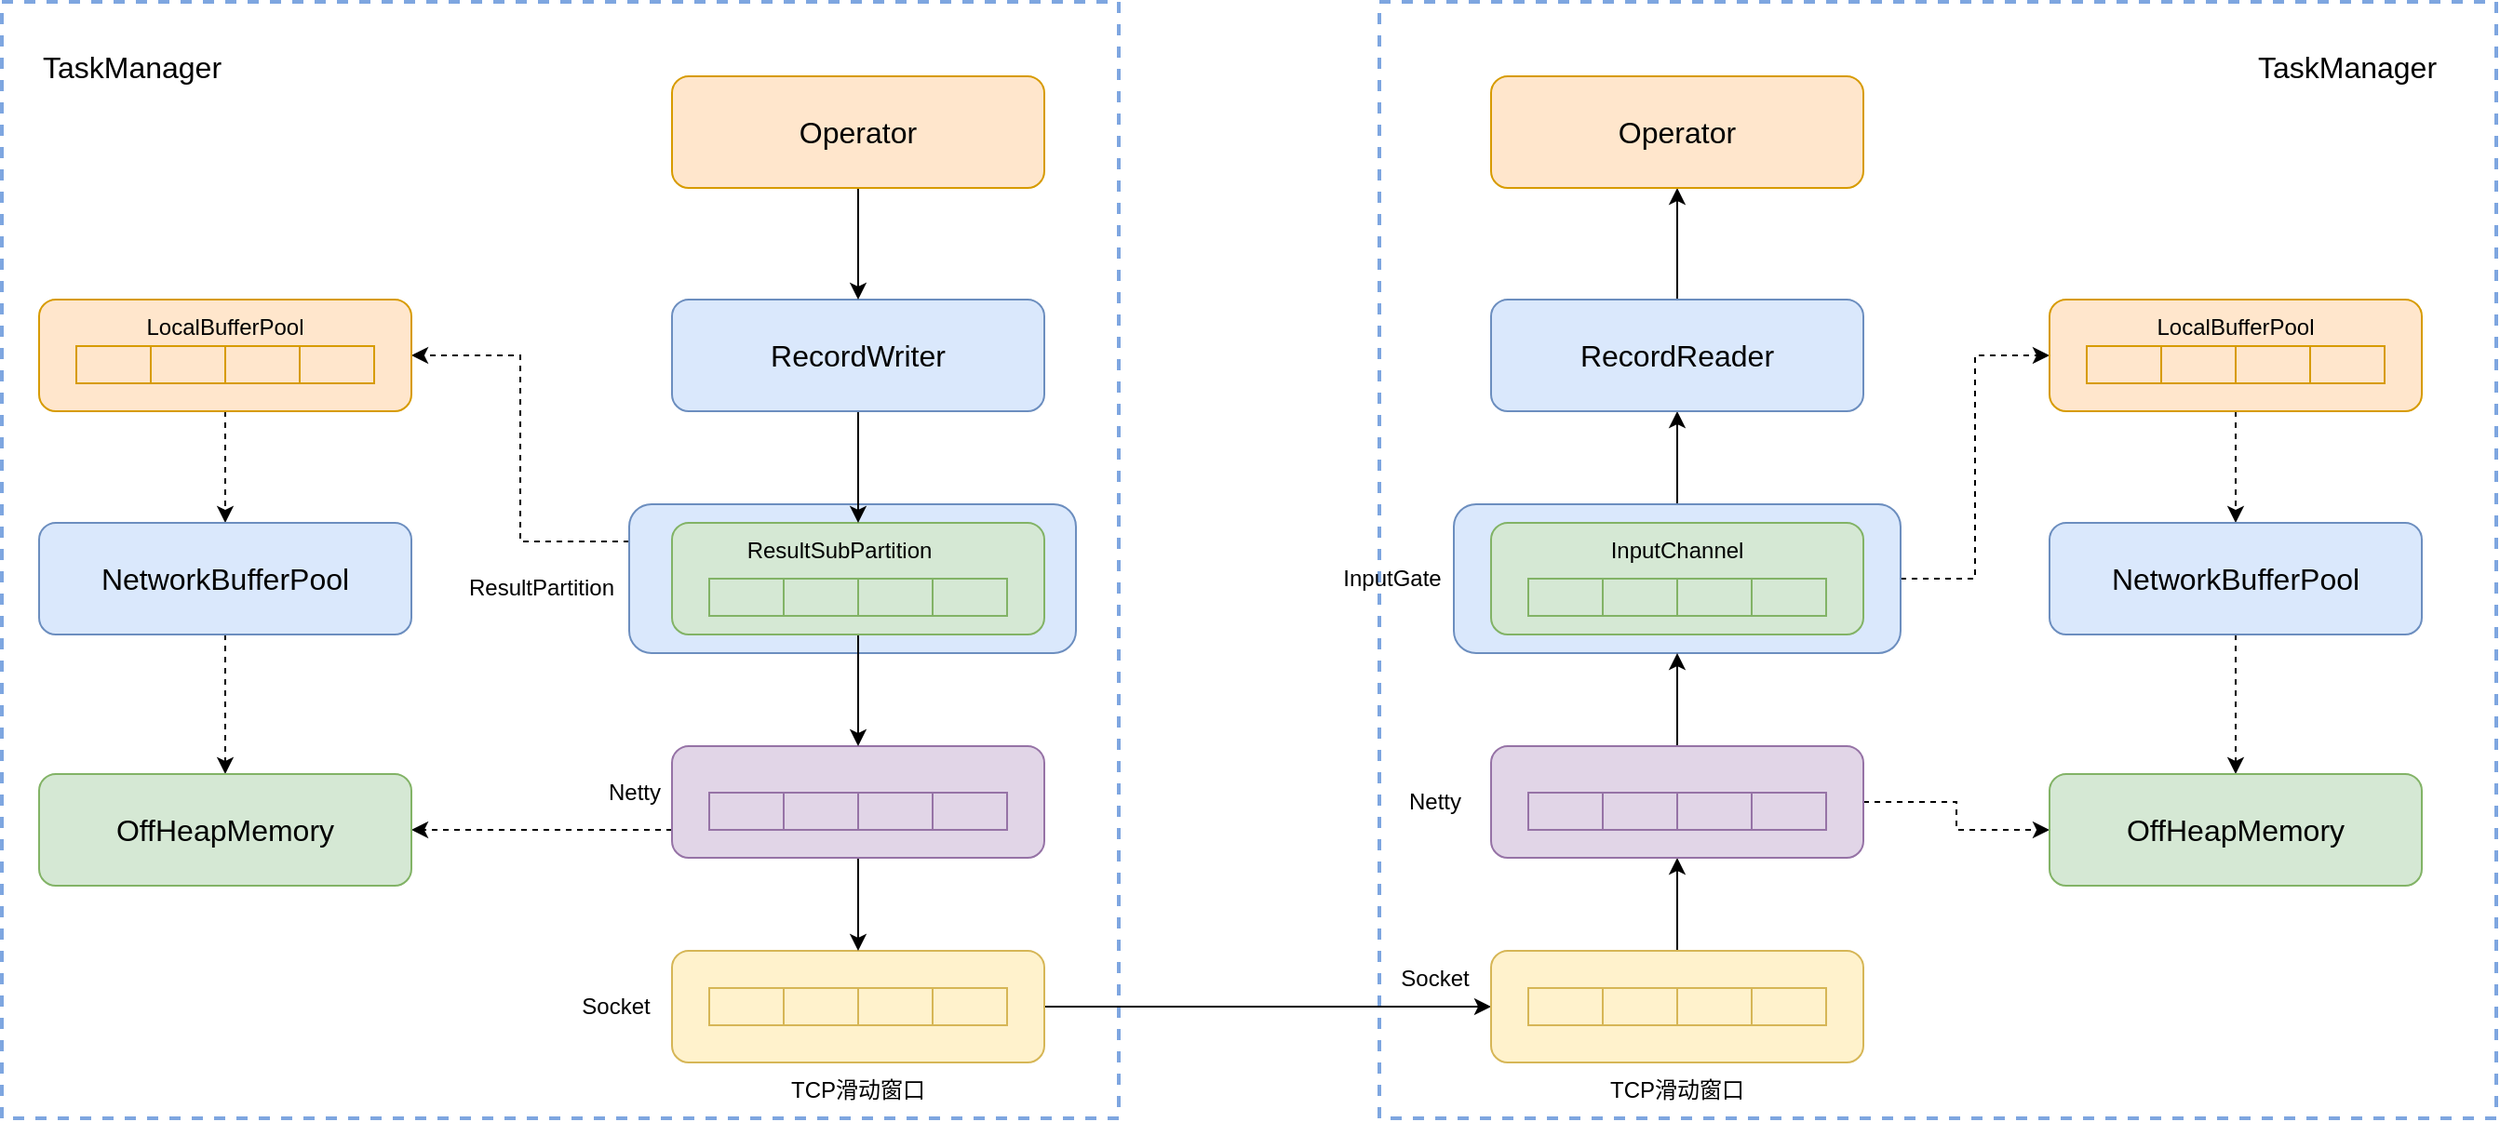 <mxfile version="16.4.11" type="github">
  <diagram id="n7m_ouTdDylg7NUyOif0" name="Page-1">
    <mxGraphModel dx="2833" dy="809" grid="1" gridSize="10" guides="1" tooltips="1" connect="1" arrows="1" fold="1" page="1" pageScale="1" pageWidth="1600" pageHeight="900" math="0" shadow="0">
      <root>
        <mxCell id="0" />
        <mxCell id="1" parent="0" />
        <mxCell id="yLKTYXgP2ynirZbwlOMY-95" value="" style="rounded=0;whiteSpace=wrap;html=1;fillColor=none;strokeColor=#7EA6E0;dashed=1;strokeWidth=2;" vertex="1" parent="1">
          <mxGeometry x="680" y="80" width="600" height="600" as="geometry" />
        </mxCell>
        <mxCell id="yLKTYXgP2ynirZbwlOMY-91" value="" style="rounded=0;whiteSpace=wrap;html=1;fillColor=none;strokeColor=#7EA6E0;dashed=1;strokeWidth=2;" vertex="1" parent="1">
          <mxGeometry x="-60" y="80" width="600" height="600" as="geometry" />
        </mxCell>
        <mxCell id="yLKTYXgP2ynirZbwlOMY-87" style="edgeStyle=orthogonalEdgeStyle;rounded=0;orthogonalLoop=1;jettySize=auto;html=1;exitX=0.5;exitY=0;exitDx=0;exitDy=0;entryX=0.5;entryY=1;entryDx=0;entryDy=0;fontSize=16;" edge="1" parent="1" source="yLKTYXgP2ynirZbwlOMY-52" target="yLKTYXgP2ynirZbwlOMY-46">
          <mxGeometry relative="1" as="geometry" />
        </mxCell>
        <mxCell id="yLKTYXgP2ynirZbwlOMY-98" style="edgeStyle=orthogonalEdgeStyle;rounded=0;orthogonalLoop=1;jettySize=auto;html=1;exitX=1;exitY=0.5;exitDx=0;exitDy=0;entryX=0;entryY=0.5;entryDx=0;entryDy=0;dashed=1;fontSize=16;" edge="1" parent="1" source="yLKTYXgP2ynirZbwlOMY-52" target="yLKTYXgP2ynirZbwlOMY-72">
          <mxGeometry relative="1" as="geometry" />
        </mxCell>
        <mxCell id="yLKTYXgP2ynirZbwlOMY-52" value="" style="rounded=1;whiteSpace=wrap;html=1;fillColor=#dae8fc;strokeColor=#6c8ebf;" vertex="1" parent="1">
          <mxGeometry x="720" y="350" width="240" height="80" as="geometry" />
        </mxCell>
        <mxCell id="yLKTYXgP2ynirZbwlOMY-64" style="edgeStyle=orthogonalEdgeStyle;rounded=0;orthogonalLoop=1;jettySize=auto;html=1;exitX=0;exitY=0.25;exitDx=0;exitDy=0;entryX=1;entryY=0.5;entryDx=0;entryDy=0;fontSize=16;dashed=1;" edge="1" parent="1" source="yLKTYXgP2ynirZbwlOMY-49" target="yLKTYXgP2ynirZbwlOMY-58">
          <mxGeometry relative="1" as="geometry" />
        </mxCell>
        <mxCell id="yLKTYXgP2ynirZbwlOMY-49" value="" style="rounded=1;whiteSpace=wrap;html=1;fillColor=#dae8fc;strokeColor=#6c8ebf;" vertex="1" parent="1">
          <mxGeometry x="277" y="350" width="240" height="80" as="geometry" />
        </mxCell>
        <mxCell id="yLKTYXgP2ynirZbwlOMY-84" style="edgeStyle=orthogonalEdgeStyle;rounded=0;orthogonalLoop=1;jettySize=auto;html=1;exitX=1;exitY=0.5;exitDx=0;exitDy=0;entryX=0;entryY=0.5;entryDx=0;entryDy=0;fontSize=16;" edge="1" parent="1" source="yLKTYXgP2ynirZbwlOMY-5" target="yLKTYXgP2ynirZbwlOMY-25">
          <mxGeometry relative="1" as="geometry" />
        </mxCell>
        <mxCell id="yLKTYXgP2ynirZbwlOMY-5" value="" style="rounded=1;whiteSpace=wrap;html=1;fillColor=#fff2cc;strokeColor=#d6b656;" vertex="1" parent="1">
          <mxGeometry x="300" y="590" width="200" height="60" as="geometry" />
        </mxCell>
        <mxCell id="yLKTYXgP2ynirZbwlOMY-1" value="" style="rounded=0;whiteSpace=wrap;html=1;fillColor=#fff2cc;strokeColor=#d6b656;" vertex="1" parent="1">
          <mxGeometry x="320" y="610" width="40" height="20" as="geometry" />
        </mxCell>
        <mxCell id="yLKTYXgP2ynirZbwlOMY-2" value="" style="rounded=0;whiteSpace=wrap;html=1;fillColor=#fff2cc;strokeColor=#d6b656;" vertex="1" parent="1">
          <mxGeometry x="360" y="610" width="40" height="20" as="geometry" />
        </mxCell>
        <mxCell id="yLKTYXgP2ynirZbwlOMY-3" value="" style="rounded=0;whiteSpace=wrap;html=1;fillColor=#fff2cc;strokeColor=#d6b656;" vertex="1" parent="1">
          <mxGeometry x="400" y="610" width="40" height="20" as="geometry" />
        </mxCell>
        <mxCell id="yLKTYXgP2ynirZbwlOMY-4" value="" style="rounded=0;whiteSpace=wrap;html=1;fillColor=#fff2cc;strokeColor=#d6b656;" vertex="1" parent="1">
          <mxGeometry x="440" y="610" width="40" height="20" as="geometry" />
        </mxCell>
        <mxCell id="yLKTYXgP2ynirZbwlOMY-24" style="edgeStyle=orthogonalEdgeStyle;rounded=0;orthogonalLoop=1;jettySize=auto;html=1;exitX=0.5;exitY=1;exitDx=0;exitDy=0;entryX=0.5;entryY=0;entryDx=0;entryDy=0;fontSize=16;" edge="1" parent="1" source="yLKTYXgP2ynirZbwlOMY-6" target="yLKTYXgP2ynirZbwlOMY-5">
          <mxGeometry relative="1" as="geometry" />
        </mxCell>
        <mxCell id="yLKTYXgP2ynirZbwlOMY-93" style="edgeStyle=orthogonalEdgeStyle;rounded=0;orthogonalLoop=1;jettySize=auto;html=1;exitX=0;exitY=0.75;exitDx=0;exitDy=0;entryX=1;entryY=0.5;entryDx=0;entryDy=0;fontSize=16;dashed=1;" edge="1" parent="1" source="yLKTYXgP2ynirZbwlOMY-6" target="yLKTYXgP2ynirZbwlOMY-67">
          <mxGeometry relative="1" as="geometry" />
        </mxCell>
        <mxCell id="yLKTYXgP2ynirZbwlOMY-6" value="" style="rounded=1;whiteSpace=wrap;html=1;fillColor=#e1d5e7;strokeColor=#9673a6;" vertex="1" parent="1">
          <mxGeometry x="300" y="480" width="200" height="60" as="geometry" />
        </mxCell>
        <mxCell id="yLKTYXgP2ynirZbwlOMY-7" value="" style="rounded=0;whiteSpace=wrap;html=1;fillColor=#e1d5e7;strokeColor=#9673a6;" vertex="1" parent="1">
          <mxGeometry x="320" y="505" width="40" height="20" as="geometry" />
        </mxCell>
        <mxCell id="yLKTYXgP2ynirZbwlOMY-8" value="" style="rounded=0;whiteSpace=wrap;html=1;fillColor=#e1d5e7;strokeColor=#9673a6;" vertex="1" parent="1">
          <mxGeometry x="360" y="505" width="40" height="20" as="geometry" />
        </mxCell>
        <mxCell id="yLKTYXgP2ynirZbwlOMY-9" value="" style="rounded=0;whiteSpace=wrap;html=1;fillColor=#e1d5e7;strokeColor=#9673a6;" vertex="1" parent="1">
          <mxGeometry x="400" y="505" width="40" height="20" as="geometry" />
        </mxCell>
        <mxCell id="yLKTYXgP2ynirZbwlOMY-10" value="" style="rounded=0;whiteSpace=wrap;html=1;fillColor=#e1d5e7;strokeColor=#9673a6;" vertex="1" parent="1">
          <mxGeometry x="440" y="505" width="40" height="20" as="geometry" />
        </mxCell>
        <mxCell id="yLKTYXgP2ynirZbwlOMY-11" value="Socket" style="text;html=1;strokeColor=none;fillColor=none;align=center;verticalAlign=middle;whiteSpace=wrap;rounded=0;" vertex="1" parent="1">
          <mxGeometry x="240" y="605" width="60" height="30" as="geometry" />
        </mxCell>
        <mxCell id="yLKTYXgP2ynirZbwlOMY-12" value="Netty" style="text;html=1;strokeColor=none;fillColor=none;align=center;verticalAlign=middle;whiteSpace=wrap;rounded=0;" vertex="1" parent="1">
          <mxGeometry x="250" y="490" width="60" height="30" as="geometry" />
        </mxCell>
        <mxCell id="yLKTYXgP2ynirZbwlOMY-23" style="edgeStyle=orthogonalEdgeStyle;rounded=0;orthogonalLoop=1;jettySize=auto;html=1;exitX=0.5;exitY=1;exitDx=0;exitDy=0;fontSize=16;" edge="1" parent="1" source="yLKTYXgP2ynirZbwlOMY-13" target="yLKTYXgP2ynirZbwlOMY-6">
          <mxGeometry relative="1" as="geometry" />
        </mxCell>
        <mxCell id="yLKTYXgP2ynirZbwlOMY-13" value="" style="rounded=1;whiteSpace=wrap;html=1;fillColor=#d5e8d4;strokeColor=#82b366;" vertex="1" parent="1">
          <mxGeometry x="300" y="360" width="200" height="60" as="geometry" />
        </mxCell>
        <mxCell id="yLKTYXgP2ynirZbwlOMY-14" value="" style="rounded=0;whiteSpace=wrap;html=1;fillColor=#d5e8d4;strokeColor=#82b366;" vertex="1" parent="1">
          <mxGeometry x="320" y="390" width="40" height="20" as="geometry" />
        </mxCell>
        <mxCell id="yLKTYXgP2ynirZbwlOMY-15" value="" style="rounded=0;whiteSpace=wrap;html=1;fillColor=#d5e8d4;strokeColor=#82b366;" vertex="1" parent="1">
          <mxGeometry x="360" y="390" width="40" height="20" as="geometry" />
        </mxCell>
        <mxCell id="yLKTYXgP2ynirZbwlOMY-16" value="" style="rounded=0;whiteSpace=wrap;html=1;fillColor=#d5e8d4;strokeColor=#82b366;" vertex="1" parent="1">
          <mxGeometry x="400" y="390" width="40" height="20" as="geometry" />
        </mxCell>
        <mxCell id="yLKTYXgP2ynirZbwlOMY-17" value="" style="rounded=0;whiteSpace=wrap;html=1;fillColor=#d5e8d4;strokeColor=#82b366;" vertex="1" parent="1">
          <mxGeometry x="440" y="390" width="40" height="20" as="geometry" />
        </mxCell>
        <mxCell id="yLKTYXgP2ynirZbwlOMY-18" value="ResultSubPartition" style="text;html=1;strokeColor=none;fillColor=none;align=center;verticalAlign=middle;whiteSpace=wrap;rounded=0;" vertex="1" parent="1">
          <mxGeometry x="360" y="360" width="60" height="30" as="geometry" />
        </mxCell>
        <mxCell id="yLKTYXgP2ynirZbwlOMY-22" style="edgeStyle=orthogonalEdgeStyle;rounded=0;orthogonalLoop=1;jettySize=auto;html=1;exitX=0.5;exitY=1;exitDx=0;exitDy=0;entryX=0.5;entryY=0;entryDx=0;entryDy=0;fontSize=16;" edge="1" parent="1" source="yLKTYXgP2ynirZbwlOMY-19" target="yLKTYXgP2ynirZbwlOMY-13">
          <mxGeometry relative="1" as="geometry" />
        </mxCell>
        <mxCell id="yLKTYXgP2ynirZbwlOMY-19" value="&lt;font style=&quot;font-size: 16px&quot;&gt;RecordWriter&lt;/font&gt;" style="rounded=1;whiteSpace=wrap;html=1;fillColor=#dae8fc;strokeColor=#6c8ebf;" vertex="1" parent="1">
          <mxGeometry x="300" y="240" width="200" height="60" as="geometry" />
        </mxCell>
        <mxCell id="yLKTYXgP2ynirZbwlOMY-21" style="edgeStyle=orthogonalEdgeStyle;rounded=0;orthogonalLoop=1;jettySize=auto;html=1;exitX=0.5;exitY=1;exitDx=0;exitDy=0;entryX=0.5;entryY=0;entryDx=0;entryDy=0;fontSize=16;" edge="1" parent="1" source="yLKTYXgP2ynirZbwlOMY-20" target="yLKTYXgP2ynirZbwlOMY-19">
          <mxGeometry relative="1" as="geometry" />
        </mxCell>
        <mxCell id="yLKTYXgP2ynirZbwlOMY-20" value="&lt;font style=&quot;font-size: 16px&quot;&gt;Operator&lt;/font&gt;" style="rounded=1;whiteSpace=wrap;html=1;fillColor=#ffe6cc;strokeColor=#d79b00;" vertex="1" parent="1">
          <mxGeometry x="300" y="120" width="200" height="60" as="geometry" />
        </mxCell>
        <mxCell id="yLKTYXgP2ynirZbwlOMY-85" style="edgeStyle=orthogonalEdgeStyle;rounded=0;orthogonalLoop=1;jettySize=auto;html=1;exitX=0.5;exitY=0;exitDx=0;exitDy=0;entryX=0.5;entryY=1;entryDx=0;entryDy=0;fontSize=16;" edge="1" parent="1" source="yLKTYXgP2ynirZbwlOMY-25" target="yLKTYXgP2ynirZbwlOMY-31">
          <mxGeometry relative="1" as="geometry" />
        </mxCell>
        <mxCell id="yLKTYXgP2ynirZbwlOMY-25" value="" style="rounded=1;whiteSpace=wrap;html=1;fillColor=#fff2cc;strokeColor=#d6b656;" vertex="1" parent="1">
          <mxGeometry x="740" y="590" width="200" height="60" as="geometry" />
        </mxCell>
        <mxCell id="yLKTYXgP2ynirZbwlOMY-26" value="" style="rounded=0;whiteSpace=wrap;html=1;fillColor=#fff2cc;strokeColor=#d6b656;" vertex="1" parent="1">
          <mxGeometry x="760" y="610" width="40" height="20" as="geometry" />
        </mxCell>
        <mxCell id="yLKTYXgP2ynirZbwlOMY-27" value="" style="rounded=0;whiteSpace=wrap;html=1;fillColor=#fff2cc;strokeColor=#d6b656;" vertex="1" parent="1">
          <mxGeometry x="800" y="610" width="40" height="20" as="geometry" />
        </mxCell>
        <mxCell id="yLKTYXgP2ynirZbwlOMY-28" value="" style="rounded=0;whiteSpace=wrap;html=1;fillColor=#fff2cc;strokeColor=#d6b656;" vertex="1" parent="1">
          <mxGeometry x="840" y="610" width="40" height="20" as="geometry" />
        </mxCell>
        <mxCell id="yLKTYXgP2ynirZbwlOMY-29" value="" style="rounded=0;whiteSpace=wrap;html=1;fillColor=#fff2cc;strokeColor=#d6b656;" vertex="1" parent="1">
          <mxGeometry x="880" y="610" width="40" height="20" as="geometry" />
        </mxCell>
        <mxCell id="yLKTYXgP2ynirZbwlOMY-81" style="edgeStyle=orthogonalEdgeStyle;rounded=0;orthogonalLoop=1;jettySize=auto;html=1;exitX=1;exitY=0.5;exitDx=0;exitDy=0;entryX=0;entryY=0.5;entryDx=0;entryDy=0;dashed=1;fontSize=16;" edge="1" parent="1" source="yLKTYXgP2ynirZbwlOMY-31" target="yLKTYXgP2ynirZbwlOMY-80">
          <mxGeometry relative="1" as="geometry" />
        </mxCell>
        <mxCell id="yLKTYXgP2ynirZbwlOMY-86" style="edgeStyle=orthogonalEdgeStyle;rounded=0;orthogonalLoop=1;jettySize=auto;html=1;exitX=0.5;exitY=0;exitDx=0;exitDy=0;entryX=0.5;entryY=1;entryDx=0;entryDy=0;fontSize=16;" edge="1" parent="1" source="yLKTYXgP2ynirZbwlOMY-31" target="yLKTYXgP2ynirZbwlOMY-52">
          <mxGeometry relative="1" as="geometry" />
        </mxCell>
        <mxCell id="yLKTYXgP2ynirZbwlOMY-31" value="" style="rounded=1;whiteSpace=wrap;html=1;fillColor=#e1d5e7;strokeColor=#9673a6;" vertex="1" parent="1">
          <mxGeometry x="740" y="480" width="200" height="60" as="geometry" />
        </mxCell>
        <mxCell id="yLKTYXgP2ynirZbwlOMY-32" value="" style="rounded=0;whiteSpace=wrap;html=1;fillColor=#e1d5e7;strokeColor=#9673a6;" vertex="1" parent="1">
          <mxGeometry x="760" y="505" width="40" height="20" as="geometry" />
        </mxCell>
        <mxCell id="yLKTYXgP2ynirZbwlOMY-33" value="" style="rounded=0;whiteSpace=wrap;html=1;fillColor=#e1d5e7;strokeColor=#9673a6;" vertex="1" parent="1">
          <mxGeometry x="800" y="505" width="40" height="20" as="geometry" />
        </mxCell>
        <mxCell id="yLKTYXgP2ynirZbwlOMY-34" value="" style="rounded=0;whiteSpace=wrap;html=1;fillColor=#e1d5e7;strokeColor=#9673a6;" vertex="1" parent="1">
          <mxGeometry x="840" y="505" width="40" height="20" as="geometry" />
        </mxCell>
        <mxCell id="yLKTYXgP2ynirZbwlOMY-35" value="" style="rounded=0;whiteSpace=wrap;html=1;fillColor=#e1d5e7;strokeColor=#9673a6;" vertex="1" parent="1">
          <mxGeometry x="880" y="505" width="40" height="20" as="geometry" />
        </mxCell>
        <mxCell id="yLKTYXgP2ynirZbwlOMY-36" value="Socket" style="text;html=1;strokeColor=none;fillColor=none;align=center;verticalAlign=middle;whiteSpace=wrap;rounded=0;" vertex="1" parent="1">
          <mxGeometry x="680" y="590" width="60" height="30" as="geometry" />
        </mxCell>
        <mxCell id="yLKTYXgP2ynirZbwlOMY-37" value="Netty" style="text;html=1;strokeColor=none;fillColor=none;align=center;verticalAlign=middle;whiteSpace=wrap;rounded=0;" vertex="1" parent="1">
          <mxGeometry x="680" y="495" width="60" height="30" as="geometry" />
        </mxCell>
        <mxCell id="yLKTYXgP2ynirZbwlOMY-39" value="" style="rounded=1;whiteSpace=wrap;html=1;fillColor=#d5e8d4;strokeColor=#82b366;" vertex="1" parent="1">
          <mxGeometry x="740" y="360" width="200" height="60" as="geometry" />
        </mxCell>
        <mxCell id="yLKTYXgP2ynirZbwlOMY-40" value="" style="rounded=0;whiteSpace=wrap;html=1;fillColor=#d5e8d4;strokeColor=#82b366;" vertex="1" parent="1">
          <mxGeometry x="760" y="390" width="40" height="20" as="geometry" />
        </mxCell>
        <mxCell id="yLKTYXgP2ynirZbwlOMY-41" value="" style="rounded=0;whiteSpace=wrap;html=1;fillColor=#d5e8d4;strokeColor=#82b366;" vertex="1" parent="1">
          <mxGeometry x="800" y="390" width="40" height="20" as="geometry" />
        </mxCell>
        <mxCell id="yLKTYXgP2ynirZbwlOMY-42" value="" style="rounded=0;whiteSpace=wrap;html=1;fillColor=#d5e8d4;strokeColor=#82b366;" vertex="1" parent="1">
          <mxGeometry x="840" y="390" width="40" height="20" as="geometry" />
        </mxCell>
        <mxCell id="yLKTYXgP2ynirZbwlOMY-43" value="" style="rounded=0;whiteSpace=wrap;html=1;fillColor=#d5e8d4;strokeColor=#82b366;" vertex="1" parent="1">
          <mxGeometry x="880" y="390" width="40" height="20" as="geometry" />
        </mxCell>
        <mxCell id="yLKTYXgP2ynirZbwlOMY-44" value="InputGate" style="text;html=1;strokeColor=none;fillColor=none;align=center;verticalAlign=middle;whiteSpace=wrap;rounded=0;" vertex="1" parent="1">
          <mxGeometry x="657" y="375" width="60" height="30" as="geometry" />
        </mxCell>
        <mxCell id="yLKTYXgP2ynirZbwlOMY-88" style="edgeStyle=orthogonalEdgeStyle;rounded=0;orthogonalLoop=1;jettySize=auto;html=1;exitX=0.5;exitY=0;exitDx=0;exitDy=0;entryX=0.5;entryY=1;entryDx=0;entryDy=0;fontSize=16;" edge="1" parent="1" source="yLKTYXgP2ynirZbwlOMY-46" target="yLKTYXgP2ynirZbwlOMY-48">
          <mxGeometry relative="1" as="geometry" />
        </mxCell>
        <mxCell id="yLKTYXgP2ynirZbwlOMY-46" value="&lt;font style=&quot;font-size: 16px&quot;&gt;RecordReader&lt;/font&gt;" style="rounded=1;whiteSpace=wrap;html=1;fillColor=#dae8fc;strokeColor=#6c8ebf;" vertex="1" parent="1">
          <mxGeometry x="740" y="240" width="200" height="60" as="geometry" />
        </mxCell>
        <mxCell id="yLKTYXgP2ynirZbwlOMY-48" value="&lt;font style=&quot;font-size: 16px&quot;&gt;Operator&lt;/font&gt;" style="rounded=1;whiteSpace=wrap;html=1;fillColor=#ffe6cc;strokeColor=#d79b00;" vertex="1" parent="1">
          <mxGeometry x="740" y="120" width="200" height="60" as="geometry" />
        </mxCell>
        <mxCell id="yLKTYXgP2ynirZbwlOMY-50" value="ResultPartition" style="text;html=1;strokeColor=none;fillColor=none;align=center;verticalAlign=middle;whiteSpace=wrap;rounded=0;" vertex="1" parent="1">
          <mxGeometry x="200" y="380" width="60" height="30" as="geometry" />
        </mxCell>
        <mxCell id="yLKTYXgP2ynirZbwlOMY-51" value="InputChannel" style="text;html=1;strokeColor=none;fillColor=none;align=center;verticalAlign=middle;whiteSpace=wrap;rounded=0;" vertex="1" parent="1">
          <mxGeometry x="810" y="360" width="60" height="30" as="geometry" />
        </mxCell>
        <mxCell id="yLKTYXgP2ynirZbwlOMY-66" style="edgeStyle=orthogonalEdgeStyle;rounded=0;orthogonalLoop=1;jettySize=auto;html=1;exitX=0.5;exitY=1;exitDx=0;exitDy=0;entryX=0.5;entryY=0;entryDx=0;entryDy=0;dashed=1;fontSize=16;" edge="1" parent="1" source="yLKTYXgP2ynirZbwlOMY-58" target="yLKTYXgP2ynirZbwlOMY-65">
          <mxGeometry relative="1" as="geometry" />
        </mxCell>
        <mxCell id="yLKTYXgP2ynirZbwlOMY-58" value="" style="rounded=1;whiteSpace=wrap;html=1;fillColor=#ffe6cc;strokeColor=#d79b00;" vertex="1" parent="1">
          <mxGeometry x="-40" y="240" width="200" height="60" as="geometry" />
        </mxCell>
        <mxCell id="yLKTYXgP2ynirZbwlOMY-59" value="" style="rounded=0;whiteSpace=wrap;html=1;fillColor=#ffe6cc;strokeColor=#d79b00;" vertex="1" parent="1">
          <mxGeometry x="-20" y="265" width="40" height="20" as="geometry" />
        </mxCell>
        <mxCell id="yLKTYXgP2ynirZbwlOMY-60" value="" style="rounded=0;whiteSpace=wrap;html=1;fillColor=#ffe6cc;strokeColor=#d79b00;" vertex="1" parent="1">
          <mxGeometry x="20" y="265" width="40" height="20" as="geometry" />
        </mxCell>
        <mxCell id="yLKTYXgP2ynirZbwlOMY-61" value="" style="rounded=0;whiteSpace=wrap;html=1;fillColor=#ffe6cc;strokeColor=#d79b00;" vertex="1" parent="1">
          <mxGeometry x="60" y="265" width="40" height="20" as="geometry" />
        </mxCell>
        <mxCell id="yLKTYXgP2ynirZbwlOMY-62" value="" style="rounded=0;whiteSpace=wrap;html=1;fillColor=#ffe6cc;strokeColor=#d79b00;" vertex="1" parent="1">
          <mxGeometry x="100" y="265" width="40" height="20" as="geometry" />
        </mxCell>
        <mxCell id="yLKTYXgP2ynirZbwlOMY-63" value="LocalBufferPool" style="text;html=1;strokeColor=none;fillColor=none;align=center;verticalAlign=middle;whiteSpace=wrap;rounded=0;" vertex="1" parent="1">
          <mxGeometry x="30" y="240" width="60" height="30" as="geometry" />
        </mxCell>
        <mxCell id="yLKTYXgP2ynirZbwlOMY-68" style="edgeStyle=orthogonalEdgeStyle;rounded=0;orthogonalLoop=1;jettySize=auto;html=1;exitX=0.5;exitY=1;exitDx=0;exitDy=0;entryX=0.5;entryY=0;entryDx=0;entryDy=0;dashed=1;fontSize=16;" edge="1" parent="1" source="yLKTYXgP2ynirZbwlOMY-65" target="yLKTYXgP2ynirZbwlOMY-67">
          <mxGeometry relative="1" as="geometry" />
        </mxCell>
        <mxCell id="yLKTYXgP2ynirZbwlOMY-65" value="&lt;font style=&quot;font-size: 16px;&quot;&gt;NetworkBufferPool&lt;/font&gt;" style="rounded=1;whiteSpace=wrap;html=1;fillColor=#dae8fc;strokeColor=#6c8ebf;fontSize=16;" vertex="1" parent="1">
          <mxGeometry x="-40" y="360" width="200" height="60" as="geometry" />
        </mxCell>
        <mxCell id="yLKTYXgP2ynirZbwlOMY-67" value="OffHeapMemory" style="rounded=1;whiteSpace=wrap;html=1;fillColor=#d5e8d4;strokeColor=#82b366;fontSize=16;" vertex="1" parent="1">
          <mxGeometry x="-40" y="495" width="200" height="60" as="geometry" />
        </mxCell>
        <mxCell id="yLKTYXgP2ynirZbwlOMY-71" style="edgeStyle=orthogonalEdgeStyle;rounded=0;orthogonalLoop=1;jettySize=auto;html=1;exitX=0.5;exitY=1;exitDx=0;exitDy=0;entryX=0.5;entryY=0;entryDx=0;entryDy=0;dashed=1;fontSize=16;" edge="1" parent="1" source="yLKTYXgP2ynirZbwlOMY-72" target="yLKTYXgP2ynirZbwlOMY-79">
          <mxGeometry relative="1" as="geometry" />
        </mxCell>
        <mxCell id="yLKTYXgP2ynirZbwlOMY-72" value="" style="rounded=1;whiteSpace=wrap;html=1;fillColor=#ffe6cc;strokeColor=#d79b00;" vertex="1" parent="1">
          <mxGeometry x="1040" y="240" width="200" height="60" as="geometry" />
        </mxCell>
        <mxCell id="yLKTYXgP2ynirZbwlOMY-73" value="" style="rounded=0;whiteSpace=wrap;html=1;fillColor=#ffe6cc;strokeColor=#d79b00;" vertex="1" parent="1">
          <mxGeometry x="1060" y="265" width="40" height="20" as="geometry" />
        </mxCell>
        <mxCell id="yLKTYXgP2ynirZbwlOMY-74" value="" style="rounded=0;whiteSpace=wrap;html=1;fillColor=#ffe6cc;strokeColor=#d79b00;" vertex="1" parent="1">
          <mxGeometry x="1100" y="265" width="40" height="20" as="geometry" />
        </mxCell>
        <mxCell id="yLKTYXgP2ynirZbwlOMY-75" value="" style="rounded=0;whiteSpace=wrap;html=1;fillColor=#ffe6cc;strokeColor=#d79b00;" vertex="1" parent="1">
          <mxGeometry x="1140" y="265" width="40" height="20" as="geometry" />
        </mxCell>
        <mxCell id="yLKTYXgP2ynirZbwlOMY-76" value="" style="rounded=0;whiteSpace=wrap;html=1;fillColor=#ffe6cc;strokeColor=#d79b00;" vertex="1" parent="1">
          <mxGeometry x="1180" y="265" width="40" height="20" as="geometry" />
        </mxCell>
        <mxCell id="yLKTYXgP2ynirZbwlOMY-77" value="LocalBufferPool" style="text;html=1;strokeColor=none;fillColor=none;align=center;verticalAlign=middle;whiteSpace=wrap;rounded=0;" vertex="1" parent="1">
          <mxGeometry x="1110" y="240" width="60" height="30" as="geometry" />
        </mxCell>
        <mxCell id="yLKTYXgP2ynirZbwlOMY-78" style="edgeStyle=orthogonalEdgeStyle;rounded=0;orthogonalLoop=1;jettySize=auto;html=1;exitX=0.5;exitY=1;exitDx=0;exitDy=0;entryX=0.5;entryY=0;entryDx=0;entryDy=0;dashed=1;fontSize=16;" edge="1" parent="1" source="yLKTYXgP2ynirZbwlOMY-79" target="yLKTYXgP2ynirZbwlOMY-80">
          <mxGeometry relative="1" as="geometry" />
        </mxCell>
        <mxCell id="yLKTYXgP2ynirZbwlOMY-79" value="&lt;font style=&quot;font-size: 16px;&quot;&gt;NetworkBufferPool&lt;/font&gt;" style="rounded=1;whiteSpace=wrap;html=1;fillColor=#dae8fc;strokeColor=#6c8ebf;fontSize=16;" vertex="1" parent="1">
          <mxGeometry x="1040" y="360" width="200" height="60" as="geometry" />
        </mxCell>
        <mxCell id="yLKTYXgP2ynirZbwlOMY-80" value="OffHeapMemory" style="rounded=1;whiteSpace=wrap;html=1;fillColor=#d5e8d4;strokeColor=#82b366;fontSize=16;" vertex="1" parent="1">
          <mxGeometry x="1040" y="495" width="200" height="60" as="geometry" />
        </mxCell>
        <mxCell id="yLKTYXgP2ynirZbwlOMY-89" value="TCP滑动窗口" style="text;html=1;strokeColor=none;fillColor=none;align=center;verticalAlign=middle;whiteSpace=wrap;rounded=0;" vertex="1" parent="1">
          <mxGeometry x="345" y="650" width="110" height="30" as="geometry" />
        </mxCell>
        <mxCell id="yLKTYXgP2ynirZbwlOMY-90" value="TCP滑动窗口" style="text;html=1;strokeColor=none;fillColor=none;align=center;verticalAlign=middle;whiteSpace=wrap;rounded=0;" vertex="1" parent="1">
          <mxGeometry x="785" y="650" width="110" height="30" as="geometry" />
        </mxCell>
        <mxCell id="yLKTYXgP2ynirZbwlOMY-94" value="TaskManager" style="text;html=1;strokeColor=none;fillColor=none;align=center;verticalAlign=middle;whiteSpace=wrap;rounded=0;fontSize=16;" vertex="1" parent="1">
          <mxGeometry x="-20" y="100" width="60" height="30" as="geometry" />
        </mxCell>
        <mxCell id="yLKTYXgP2ynirZbwlOMY-96" value="TaskManager" style="text;html=1;strokeColor=none;fillColor=none;align=center;verticalAlign=middle;whiteSpace=wrap;rounded=0;fontSize=16;" vertex="1" parent="1">
          <mxGeometry x="1170" y="100" width="60" height="30" as="geometry" />
        </mxCell>
      </root>
    </mxGraphModel>
  </diagram>
</mxfile>
